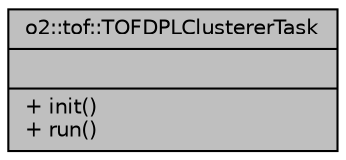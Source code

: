 digraph "o2::tof::TOFDPLClustererTask"
{
 // INTERACTIVE_SVG=YES
  bgcolor="transparent";
  edge [fontname="Helvetica",fontsize="10",labelfontname="Helvetica",labelfontsize="10"];
  node [fontname="Helvetica",fontsize="10",shape=record];
  Node1 [label="{o2::tof::TOFDPLClustererTask\n||+ init()\l+ run()\l}",height=0.2,width=0.4,color="black", fillcolor="grey75", style="filled" fontcolor="black"];
}
